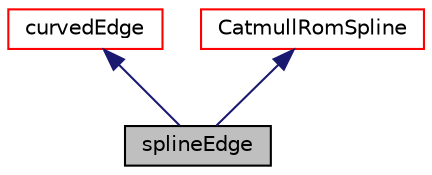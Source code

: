 digraph "splineEdge"
{
  bgcolor="transparent";
  edge [fontname="Helvetica",fontsize="10",labelfontname="Helvetica",labelfontsize="10"];
  node [fontname="Helvetica",fontsize="10",shape=record];
  Node4 [label="splineEdge",height=0.2,width=0.4,color="black", fillcolor="grey75", style="filled", fontcolor="black"];
  Node5 -> Node4 [dir="back",color="midnightblue",fontsize="10",style="solid",fontname="Helvetica"];
  Node5 [label="curvedEdge",height=0.2,width=0.4,color="red",URL="$a25769.html",tooltip="Define a curved edge that is parameterized for 0<lambda<1 between the start and end point..."];
  Node13 -> Node4 [dir="back",color="midnightblue",fontsize="10",style="solid",fontname="Helvetica"];
  Node13 [label="CatmullRomSpline",height=0.2,width=0.4,color="red",URL="$a25765.html",tooltip="An implementation of Catmull-Rom splines (sometimes known as Overhauser splines). ..."];
}
